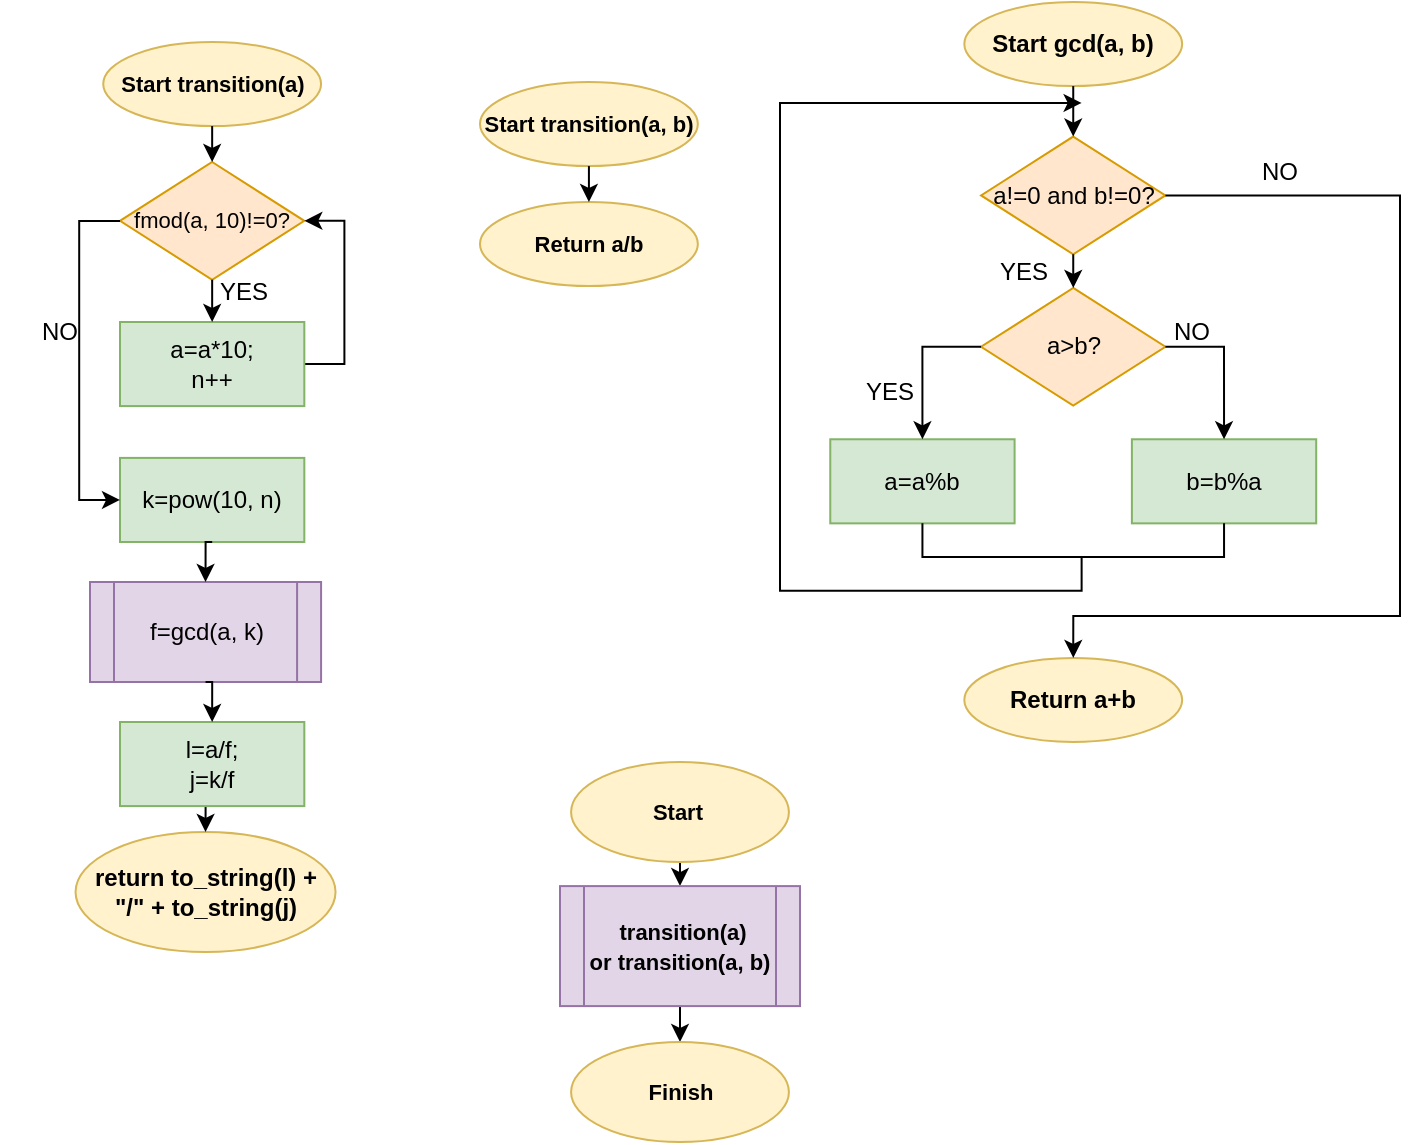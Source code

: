 <mxfile version="22.1.4" type="github">
  <diagram name="Сторінка-1" id="bggpiZNv28QPv6gEW9ye">
    <mxGraphModel dx="1138" dy="623" grid="0" gridSize="10" guides="1" tooltips="1" connect="1" arrows="1" fold="1" page="1" pageScale="1" pageWidth="827" pageHeight="1169" math="0" shadow="0">
      <root>
        <mxCell id="0" />
        <mxCell id="1" parent="0" />
        <mxCell id="EFaJ55R3SgYhCWywvRlx-19" value="" style="group" vertex="1" connectable="0" parent="1">
          <mxGeometry x="470" y="20" width="310" height="370" as="geometry" />
        </mxCell>
        <mxCell id="EFaJ55R3SgYhCWywvRlx-1" value="&lt;b&gt;Start gcd(a, b)&lt;br&gt;&lt;/b&gt;" style="ellipse;whiteSpace=wrap;html=1;fillColor=#fff2cc;strokeColor=#d6b656;" vertex="1" parent="EFaJ55R3SgYhCWywvRlx-19">
          <mxGeometry x="92.162" width="108.919" height="42.045" as="geometry" />
        </mxCell>
        <mxCell id="EFaJ55R3SgYhCWywvRlx-2" value="a!=0 and b!=0?" style="rhombus;whiteSpace=wrap;html=1;fillColor=#ffe6cc;strokeColor=#d79b00;" vertex="1" parent="EFaJ55R3SgYhCWywvRlx-19">
          <mxGeometry x="100.541" y="67.273" width="92.162" height="58.864" as="geometry" />
        </mxCell>
        <mxCell id="EFaJ55R3SgYhCWywvRlx-8" style="edgeStyle=orthogonalEdgeStyle;rounded=0;orthogonalLoop=1;jettySize=auto;html=1;exitX=0.5;exitY=1;exitDx=0;exitDy=0;entryX=0.5;entryY=0;entryDx=0;entryDy=0;" edge="1" parent="EFaJ55R3SgYhCWywvRlx-19" source="EFaJ55R3SgYhCWywvRlx-1" target="EFaJ55R3SgYhCWywvRlx-2">
          <mxGeometry relative="1" as="geometry" />
        </mxCell>
        <mxCell id="EFaJ55R3SgYhCWywvRlx-4" value="a&amp;gt;b?" style="rhombus;whiteSpace=wrap;html=1;fillColor=#ffe6cc;strokeColor=#d79b00;" vertex="1" parent="EFaJ55R3SgYhCWywvRlx-19">
          <mxGeometry x="100.541" y="142.955" width="92.162" height="58.864" as="geometry" />
        </mxCell>
        <mxCell id="EFaJ55R3SgYhCWywvRlx-10" style="edgeStyle=orthogonalEdgeStyle;rounded=0;orthogonalLoop=1;jettySize=auto;html=1;exitX=0.5;exitY=1;exitDx=0;exitDy=0;entryX=0.5;entryY=0;entryDx=0;entryDy=0;" edge="1" parent="EFaJ55R3SgYhCWywvRlx-19" source="EFaJ55R3SgYhCWywvRlx-2" target="EFaJ55R3SgYhCWywvRlx-4">
          <mxGeometry relative="1" as="geometry" />
        </mxCell>
        <mxCell id="EFaJ55R3SgYhCWywvRlx-5" value="a=a%b" style="rounded=0;whiteSpace=wrap;html=1;fillColor=#d5e8d4;strokeColor=#82b366;" vertex="1" parent="EFaJ55R3SgYhCWywvRlx-19">
          <mxGeometry x="25.135" y="218.636" width="92.162" height="42.045" as="geometry" />
        </mxCell>
        <mxCell id="EFaJ55R3SgYhCWywvRlx-12" style="edgeStyle=orthogonalEdgeStyle;rounded=0;orthogonalLoop=1;jettySize=auto;html=1;exitX=0;exitY=0.5;exitDx=0;exitDy=0;entryX=0.5;entryY=0;entryDx=0;entryDy=0;" edge="1" parent="EFaJ55R3SgYhCWywvRlx-19" source="EFaJ55R3SgYhCWywvRlx-4" target="EFaJ55R3SgYhCWywvRlx-5">
          <mxGeometry relative="1" as="geometry" />
        </mxCell>
        <mxCell id="EFaJ55R3SgYhCWywvRlx-6" value="b=b%a" style="rounded=0;whiteSpace=wrap;html=1;fillColor=#d5e8d4;strokeColor=#82b366;" vertex="1" parent="EFaJ55R3SgYhCWywvRlx-19">
          <mxGeometry x="175.946" y="218.636" width="92.162" height="42.045" as="geometry" />
        </mxCell>
        <mxCell id="EFaJ55R3SgYhCWywvRlx-11" style="edgeStyle=orthogonalEdgeStyle;rounded=0;orthogonalLoop=1;jettySize=auto;html=1;exitX=1;exitY=0.5;exitDx=0;exitDy=0;entryX=0.5;entryY=0;entryDx=0;entryDy=0;" edge="1" parent="EFaJ55R3SgYhCWywvRlx-19" source="EFaJ55R3SgYhCWywvRlx-4" target="EFaJ55R3SgYhCWywvRlx-6">
          <mxGeometry relative="1" as="geometry" />
        </mxCell>
        <mxCell id="EFaJ55R3SgYhCWywvRlx-7" value="&lt;b&gt;Return a+b&lt;br&gt;&lt;/b&gt;" style="ellipse;whiteSpace=wrap;html=1;fillColor=#fff2cc;strokeColor=#d6b656;" vertex="1" parent="EFaJ55R3SgYhCWywvRlx-19">
          <mxGeometry x="92.162" y="327.955" width="108.919" height="42.045" as="geometry" />
        </mxCell>
        <mxCell id="EFaJ55R3SgYhCWywvRlx-9" style="edgeStyle=orthogonalEdgeStyle;rounded=0;orthogonalLoop=1;jettySize=auto;html=1;exitX=1;exitY=0.5;exitDx=0;exitDy=0;" edge="1" parent="EFaJ55R3SgYhCWywvRlx-19" source="EFaJ55R3SgYhCWywvRlx-2" target="EFaJ55R3SgYhCWywvRlx-7">
          <mxGeometry relative="1" as="geometry">
            <Array as="points">
              <mxPoint x="310" y="96.705" />
              <mxPoint x="310" y="306.932" />
            </Array>
          </mxGeometry>
        </mxCell>
        <mxCell id="EFaJ55R3SgYhCWywvRlx-16" value="" style="endArrow=none;html=1;rounded=0;entryX=0.5;entryY=1;entryDx=0;entryDy=0;exitX=0.5;exitY=1;exitDx=0;exitDy=0;" edge="1" parent="EFaJ55R3SgYhCWywvRlx-19" source="EFaJ55R3SgYhCWywvRlx-5" target="EFaJ55R3SgYhCWywvRlx-6">
          <mxGeometry width="50" height="50" relative="1" as="geometry">
            <mxPoint x="16.757" y="210.227" as="sourcePoint" />
            <mxPoint x="58.649" y="168.182" as="targetPoint" />
            <Array as="points">
              <mxPoint x="71.216" y="277.5" />
              <mxPoint x="222.027" y="277.5" />
            </Array>
          </mxGeometry>
        </mxCell>
        <mxCell id="EFaJ55R3SgYhCWywvRlx-18" value="" style="endArrow=classic;html=1;rounded=0;" edge="1" parent="EFaJ55R3SgYhCWywvRlx-19">
          <mxGeometry width="50" height="50" relative="1" as="geometry">
            <mxPoint x="150.811" y="277.5" as="sourcePoint" />
            <mxPoint x="150.811" y="50.455" as="targetPoint" />
            <Array as="points">
              <mxPoint x="150.811" y="294.318" />
              <mxPoint y="294.318" />
              <mxPoint y="50.455" />
            </Array>
          </mxGeometry>
        </mxCell>
        <mxCell id="EFaJ55R3SgYhCWywvRlx-49" value="NO" style="text;html=1;strokeColor=none;fillColor=none;align=center;verticalAlign=middle;whiteSpace=wrap;rounded=0;" vertex="1" parent="EFaJ55R3SgYhCWywvRlx-19">
          <mxGeometry x="220" y="70" width="60" height="30" as="geometry" />
        </mxCell>
        <mxCell id="EFaJ55R3SgYhCWywvRlx-56" value="NO" style="text;html=1;strokeColor=none;fillColor=none;align=center;verticalAlign=middle;whiteSpace=wrap;rounded=0;" vertex="1" parent="EFaJ55R3SgYhCWywvRlx-19">
          <mxGeometry x="175.95" y="150" width="60" height="30" as="geometry" />
        </mxCell>
        <mxCell id="EFaJ55R3SgYhCWywvRlx-57" value="YES" style="text;html=1;strokeColor=none;fillColor=none;align=center;verticalAlign=middle;whiteSpace=wrap;rounded=0;" vertex="1" parent="EFaJ55R3SgYhCWywvRlx-19">
          <mxGeometry x="92.16" y="120" width="60" height="30" as="geometry" />
        </mxCell>
        <mxCell id="EFaJ55R3SgYhCWywvRlx-58" value="YES" style="text;html=1;strokeColor=none;fillColor=none;align=center;verticalAlign=middle;whiteSpace=wrap;rounded=0;" vertex="1" parent="EFaJ55R3SgYhCWywvRlx-19">
          <mxGeometry x="25.14" y="180" width="60" height="30" as="geometry" />
        </mxCell>
        <mxCell id="EFaJ55R3SgYhCWywvRlx-61" style="edgeStyle=orthogonalEdgeStyle;rounded=0;orthogonalLoop=1;jettySize=auto;html=1;exitX=0.5;exitY=1;exitDx=0;exitDy=0;entryX=0.5;entryY=0;entryDx=0;entryDy=0;" edge="1" parent="1" source="EFaJ55R3SgYhCWywvRlx-59" target="EFaJ55R3SgYhCWywvRlx-60">
          <mxGeometry relative="1" as="geometry" />
        </mxCell>
        <mxCell id="EFaJ55R3SgYhCWywvRlx-59" value="&lt;b style=&quot;font-size: 11px;&quot;&gt;Start&amp;nbsp;&lt;br&gt;&lt;/b&gt;" style="ellipse;whiteSpace=wrap;html=1;fillColor=#fff2cc;strokeColor=#d6b656;" vertex="1" parent="1">
          <mxGeometry x="365.54" y="400" width="108.92" height="50" as="geometry" />
        </mxCell>
        <mxCell id="EFaJ55R3SgYhCWywvRlx-63" style="edgeStyle=orthogonalEdgeStyle;rounded=0;orthogonalLoop=1;jettySize=auto;html=1;exitX=0.5;exitY=1;exitDx=0;exitDy=0;entryX=0.5;entryY=0;entryDx=0;entryDy=0;" edge="1" parent="1" source="EFaJ55R3SgYhCWywvRlx-60" target="EFaJ55R3SgYhCWywvRlx-62">
          <mxGeometry relative="1" as="geometry" />
        </mxCell>
        <mxCell id="EFaJ55R3SgYhCWywvRlx-60" value="&lt;b style=&quot;border-color: var(--border-color); font-size: 11px;&quot;&gt;&amp;nbsp;transition(a) or&lt;/b&gt;&lt;b style=&quot;border-color: var(--border-color); font-size: 11px;&quot;&gt;&amp;nbsp;transition(a, b)&lt;/b&gt;" style="shape=process;whiteSpace=wrap;html=1;backgroundOutline=1;fillColor=#e1d5e7;strokeColor=#9673a6;" vertex="1" parent="1">
          <mxGeometry x="360.0" y="462.05" width="120" height="60" as="geometry" />
        </mxCell>
        <mxCell id="EFaJ55R3SgYhCWywvRlx-62" value="&lt;b style=&quot;font-size: 11px;&quot;&gt;Finish&lt;br&gt;&lt;/b&gt;" style="ellipse;whiteSpace=wrap;html=1;fillColor=#fff2cc;strokeColor=#d6b656;" vertex="1" parent="1">
          <mxGeometry x="365.54" y="540" width="108.92" height="50" as="geometry" />
        </mxCell>
        <mxCell id="EFaJ55R3SgYhCWywvRlx-64" value="" style="group" vertex="1" connectable="0" parent="1">
          <mxGeometry x="320" y="60" width="108.919" height="102.045" as="geometry" />
        </mxCell>
        <mxCell id="EFaJ55R3SgYhCWywvRlx-20" value="&lt;b style=&quot;font-size: 11px;&quot;&gt;Start transition(a, b)&lt;br&gt;&lt;/b&gt;" style="ellipse;whiteSpace=wrap;html=1;fillColor=#fff2cc;strokeColor=#d6b656;" vertex="1" parent="EFaJ55R3SgYhCWywvRlx-64">
          <mxGeometry width="108.919" height="42.045" as="geometry" />
        </mxCell>
        <mxCell id="EFaJ55R3SgYhCWywvRlx-21" value="&lt;b style=&quot;font-size: 11px;&quot;&gt;Return a/b&lt;br&gt;&lt;/b&gt;" style="ellipse;whiteSpace=wrap;html=1;fillColor=#fff2cc;strokeColor=#d6b656;" vertex="1" parent="EFaJ55R3SgYhCWywvRlx-64">
          <mxGeometry y="60" width="108.919" height="42.045" as="geometry" />
        </mxCell>
        <mxCell id="EFaJ55R3SgYhCWywvRlx-22" style="edgeStyle=orthogonalEdgeStyle;rounded=0;orthogonalLoop=1;jettySize=auto;html=1;exitX=0.5;exitY=1;exitDx=0;exitDy=0;entryX=0.5;entryY=0;entryDx=0;entryDy=0;" edge="1" parent="EFaJ55R3SgYhCWywvRlx-64" source="EFaJ55R3SgYhCWywvRlx-20" target="EFaJ55R3SgYhCWywvRlx-21">
          <mxGeometry relative="1" as="geometry" />
        </mxCell>
        <mxCell id="EFaJ55R3SgYhCWywvRlx-65" value="" style="group" vertex="1" connectable="0" parent="1">
          <mxGeometry x="80" y="40" width="167.77" height="455" as="geometry" />
        </mxCell>
        <mxCell id="EFaJ55R3SgYhCWywvRlx-23" value="&lt;b style=&quot;font-size: 11px;&quot;&gt;Start transition(a)&lt;br&gt;&lt;/b&gt;" style="ellipse;whiteSpace=wrap;html=1;fillColor=#fff2cc;strokeColor=#d6b656;" vertex="1" parent="EFaJ55R3SgYhCWywvRlx-65">
          <mxGeometry x="51.62" width="108.919" height="42.045" as="geometry" />
        </mxCell>
        <mxCell id="EFaJ55R3SgYhCWywvRlx-24" value="&lt;font style=&quot;font-size: 11px;&quot;&gt;fmod(a, 10)!=0?&lt;/font&gt;" style="rhombus;whiteSpace=wrap;html=1;fillColor=#ffe6cc;strokeColor=#d79b00;" vertex="1" parent="EFaJ55R3SgYhCWywvRlx-65">
          <mxGeometry x="60" y="60" width="92.162" height="58.864" as="geometry" />
        </mxCell>
        <mxCell id="EFaJ55R3SgYhCWywvRlx-44" style="edgeStyle=orthogonalEdgeStyle;rounded=0;orthogonalLoop=1;jettySize=auto;html=1;exitX=0.5;exitY=1;exitDx=0;exitDy=0;entryX=0.5;entryY=0;entryDx=0;entryDy=0;" edge="1" parent="EFaJ55R3SgYhCWywvRlx-65" source="EFaJ55R3SgYhCWywvRlx-23" target="EFaJ55R3SgYhCWywvRlx-24">
          <mxGeometry relative="1" as="geometry" />
        </mxCell>
        <mxCell id="EFaJ55R3SgYhCWywvRlx-41" style="edgeStyle=orthogonalEdgeStyle;rounded=0;orthogonalLoop=1;jettySize=auto;html=1;exitX=1;exitY=0.5;exitDx=0;exitDy=0;entryX=1;entryY=0.5;entryDx=0;entryDy=0;" edge="1" parent="EFaJ55R3SgYhCWywvRlx-65" source="EFaJ55R3SgYhCWywvRlx-39" target="EFaJ55R3SgYhCWywvRlx-24">
          <mxGeometry relative="1" as="geometry" />
        </mxCell>
        <mxCell id="EFaJ55R3SgYhCWywvRlx-39" value="a=a*10;&lt;br&gt;n++" style="rounded=0;whiteSpace=wrap;html=1;fillColor=#d5e8d4;strokeColor=#82b366;" vertex="1" parent="EFaJ55R3SgYhCWywvRlx-65">
          <mxGeometry x="60.0" y="140" width="92.162" height="42.045" as="geometry" />
        </mxCell>
        <mxCell id="EFaJ55R3SgYhCWywvRlx-40" style="edgeStyle=orthogonalEdgeStyle;rounded=0;orthogonalLoop=1;jettySize=auto;html=1;exitX=0.5;exitY=1;exitDx=0;exitDy=0;entryX=0.5;entryY=0;entryDx=0;entryDy=0;" edge="1" parent="EFaJ55R3SgYhCWywvRlx-65" source="EFaJ55R3SgYhCWywvRlx-24" target="EFaJ55R3SgYhCWywvRlx-39">
          <mxGeometry relative="1" as="geometry" />
        </mxCell>
        <mxCell id="EFaJ55R3SgYhCWywvRlx-42" value="k=pow(10, n)" style="rounded=0;whiteSpace=wrap;html=1;fillColor=#d5e8d4;strokeColor=#82b366;" vertex="1" parent="EFaJ55R3SgYhCWywvRlx-65">
          <mxGeometry x="60.0" y="207.95" width="92.162" height="42.045" as="geometry" />
        </mxCell>
        <mxCell id="EFaJ55R3SgYhCWywvRlx-43" style="edgeStyle=orthogonalEdgeStyle;rounded=0;orthogonalLoop=1;jettySize=auto;html=1;entryX=0;entryY=0.5;entryDx=0;entryDy=0;" edge="1" parent="EFaJ55R3SgYhCWywvRlx-65" source="EFaJ55R3SgYhCWywvRlx-24" target="EFaJ55R3SgYhCWywvRlx-42">
          <mxGeometry relative="1" as="geometry">
            <Array as="points">
              <mxPoint x="39.62" y="90" />
              <mxPoint x="39.62" y="229" />
            </Array>
          </mxGeometry>
        </mxCell>
        <mxCell id="EFaJ55R3SgYhCWywvRlx-45" value="&lt;b&gt;return to_string(l) + &quot;/&quot; + to_string(j)&lt;/b&gt;" style="ellipse;whiteSpace=wrap;html=1;fillColor=#fff2cc;strokeColor=#d6b656;" vertex="1" parent="EFaJ55R3SgYhCWywvRlx-65">
          <mxGeometry x="37.77" y="395" width="130" height="60" as="geometry" />
        </mxCell>
        <mxCell id="EFaJ55R3SgYhCWywvRlx-47" value="YES" style="text;html=1;strokeColor=none;fillColor=none;align=center;verticalAlign=middle;whiteSpace=wrap;rounded=0;" vertex="1" parent="EFaJ55R3SgYhCWywvRlx-65">
          <mxGeometry x="92.16" y="110" width="60" height="30" as="geometry" />
        </mxCell>
        <mxCell id="EFaJ55R3SgYhCWywvRlx-48" value="NO" style="text;html=1;strokeColor=none;fillColor=none;align=center;verticalAlign=middle;whiteSpace=wrap;rounded=0;" vertex="1" parent="EFaJ55R3SgYhCWywvRlx-65">
          <mxGeometry y="130" width="60" height="30" as="geometry" />
        </mxCell>
        <mxCell id="EFaJ55R3SgYhCWywvRlx-50" value="f=gcd(a, k)" style="shape=process;whiteSpace=wrap;html=1;backgroundOutline=1;fillColor=#e1d5e7;strokeColor=#9673a6;" vertex="1" parent="EFaJ55R3SgYhCWywvRlx-65">
          <mxGeometry x="45.0" y="270" width="115.54" height="50" as="geometry" />
        </mxCell>
        <mxCell id="EFaJ55R3SgYhCWywvRlx-53" style="edgeStyle=orthogonalEdgeStyle;rounded=0;orthogonalLoop=1;jettySize=auto;html=1;exitX=0.5;exitY=1;exitDx=0;exitDy=0;entryX=0.5;entryY=0;entryDx=0;entryDy=0;" edge="1" parent="EFaJ55R3SgYhCWywvRlx-65" source="EFaJ55R3SgYhCWywvRlx-42" target="EFaJ55R3SgYhCWywvRlx-50">
          <mxGeometry relative="1" as="geometry" />
        </mxCell>
        <mxCell id="EFaJ55R3SgYhCWywvRlx-55" style="edgeStyle=orthogonalEdgeStyle;rounded=0;orthogonalLoop=1;jettySize=auto;html=1;exitX=0.5;exitY=1;exitDx=0;exitDy=0;entryX=0.5;entryY=0;entryDx=0;entryDy=0;" edge="1" parent="EFaJ55R3SgYhCWywvRlx-65" source="EFaJ55R3SgYhCWywvRlx-52" target="EFaJ55R3SgYhCWywvRlx-45">
          <mxGeometry relative="1" as="geometry" />
        </mxCell>
        <mxCell id="EFaJ55R3SgYhCWywvRlx-52" value="l=a/f; &lt;br&gt;j=k/f" style="rounded=0;whiteSpace=wrap;html=1;fillColor=#d5e8d4;strokeColor=#82b366;" vertex="1" parent="EFaJ55R3SgYhCWywvRlx-65">
          <mxGeometry x="60.0" y="340" width="92.162" height="42.045" as="geometry" />
        </mxCell>
        <mxCell id="EFaJ55R3SgYhCWywvRlx-54" style="edgeStyle=orthogonalEdgeStyle;rounded=0;orthogonalLoop=1;jettySize=auto;html=1;exitX=0.5;exitY=1;exitDx=0;exitDy=0;entryX=0.5;entryY=0;entryDx=0;entryDy=0;" edge="1" parent="EFaJ55R3SgYhCWywvRlx-65" source="EFaJ55R3SgYhCWywvRlx-50" target="EFaJ55R3SgYhCWywvRlx-52">
          <mxGeometry relative="1" as="geometry" />
        </mxCell>
      </root>
    </mxGraphModel>
  </diagram>
</mxfile>
